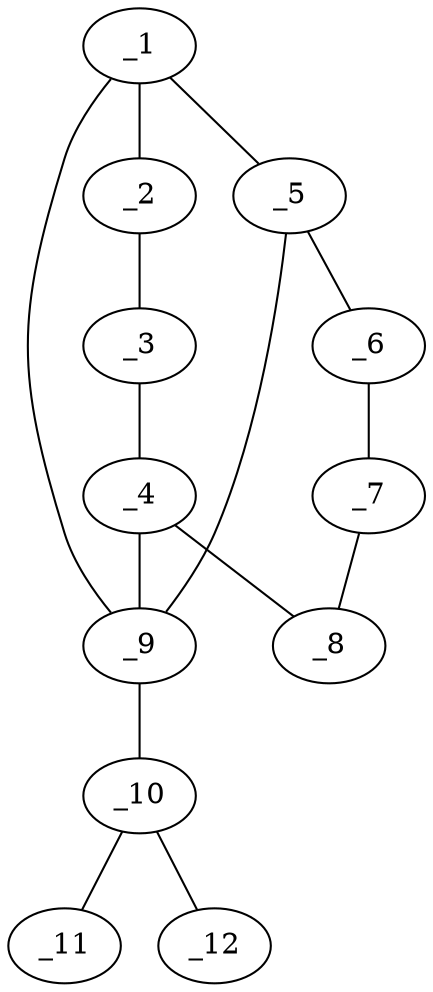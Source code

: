 graph molid628244 {
	_1	 [charge=0,
		chem=1,
		symbol="C  ",
		x=2,
		y=0];
	_2	 [charge=0,
		chem=1,
		symbol="C  ",
		x="0.6667",
		y="-2.35"];
	_1 -- _2	 [valence=1];
	_5	 [charge=0,
		chem=1,
		symbol="C  ",
		x=2,
		y="-2.15"];
	_1 -- _5	 [valence=1];
	_9	 [charge=0,
		chem=1,
		symbol="C  ",
		x="3.3333",
		y="-1.8"];
	_1 -- _9	 [valence=1];
	_3	 [charge=0,
		chem=1,
		symbol="C  ",
		x="0.5",
		y="-4.35"];
	_2 -- _3	 [valence=1];
	_4	 [charge=0,
		chem=1,
		symbol="C  ",
		x="3.5",
		y="-4"];
	_3 -- _4	 [valence=1];
	_8	 [charge=0,
		chem=1,
		symbol="C  ",
		x="3.5",
		y="-6"];
	_4 -- _8	 [valence=1];
	_4 -- _9	 [valence=1];
	_6	 [charge=0,
		chem=1,
		symbol="C  ",
		x="1.5",
		y="-4.15"];
	_5 -- _6	 [valence=1];
	_5 -- _9	 [valence=1];
	_7	 [charge=0,
		chem=1,
		symbol="C  ",
		x="0.5",
		y="-6.35"];
	_6 -- _7	 [valence=1];
	_7 -- _8	 [valence=1];
	_10	 [charge=0,
		chem=1,
		symbol="C  ",
		x="2.5",
		y="-3.8"];
	_9 -- _10	 [valence=1];
	_11	 [charge=0,
		chem=2,
		symbol="O  ",
		x="1.5",
		y="-6.15"];
	_10 -- _11	 [valence=2];
	_12	 [charge=0,
		chem=2,
		symbol="O  ",
		x="2.5",
		y="-5.8"];
	_10 -- _12	 [valence=1];
}

